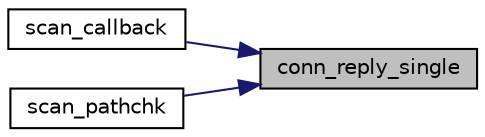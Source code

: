 digraph "conn_reply_single"
{
 // LATEX_PDF_SIZE
  edge [fontname="Helvetica",fontsize="10",labelfontname="Helvetica",labelfontsize="10"];
  node [fontname="Helvetica",fontsize="10",shape=record];
  rankdir="RL";
  Node1 [label="conn_reply_single",height=0.2,width=0.4,color="black", fillcolor="grey75", style="filled", fontcolor="black",tooltip=" "];
  Node1 -> Node2 [dir="back",color="midnightblue",fontsize="10",style="solid",fontname="Helvetica"];
  Node2 [label="scan_callback",height=0.2,width=0.4,color="black", fillcolor="white", style="filled",URL="$scanner_8h.html#aae8acf49b230c8a26603817cd78725b3",tooltip=" "];
  Node1 -> Node3 [dir="back",color="midnightblue",fontsize="10",style="solid",fontname="Helvetica"];
  Node3 [label="scan_pathchk",height=0.2,width=0.4,color="black", fillcolor="white", style="filled",URL="$scanner_8h.html#a5ec1022f256aa3d18624b950f691a65a",tooltip=" "];
}
